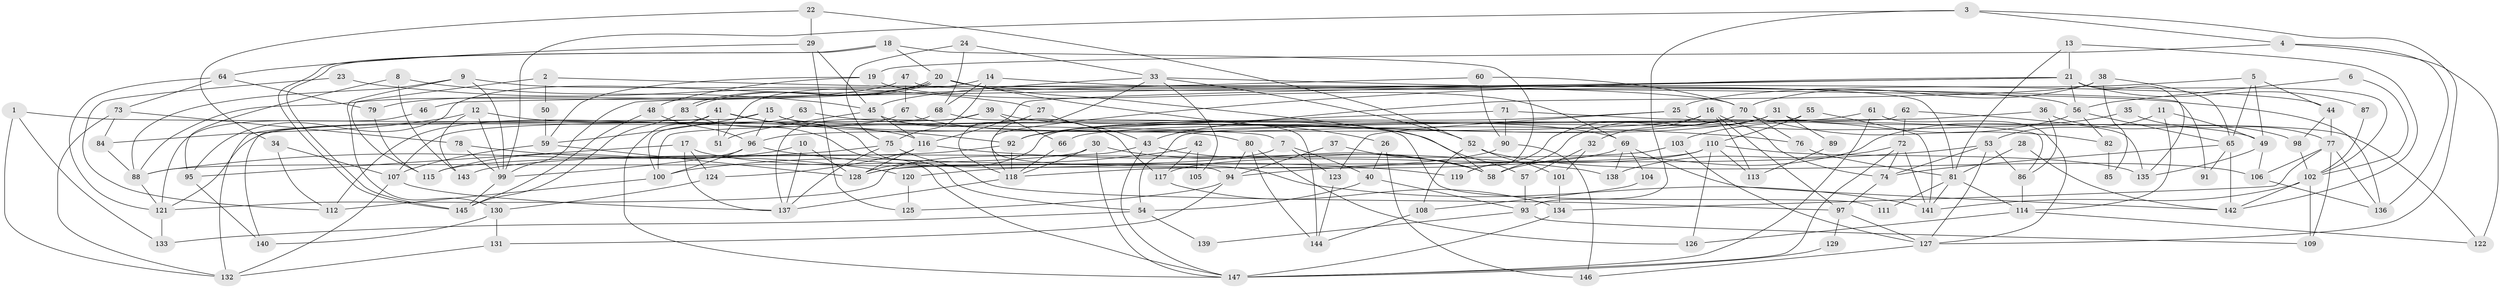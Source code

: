 // Generated by graph-tools (version 1.1) at 2025/15/03/09/25 04:15:05]
// undirected, 147 vertices, 294 edges
graph export_dot {
graph [start="1"]
  node [color=gray90,style=filled];
  1;
  2;
  3;
  4;
  5;
  6;
  7;
  8;
  9;
  10;
  11;
  12;
  13;
  14;
  15;
  16;
  17;
  18;
  19;
  20;
  21;
  22;
  23;
  24;
  25;
  26;
  27;
  28;
  29;
  30;
  31;
  32;
  33;
  34;
  35;
  36;
  37;
  38;
  39;
  40;
  41;
  42;
  43;
  44;
  45;
  46;
  47;
  48;
  49;
  50;
  51;
  52;
  53;
  54;
  55;
  56;
  57;
  58;
  59;
  60;
  61;
  62;
  63;
  64;
  65;
  66;
  67;
  68;
  69;
  70;
  71;
  72;
  73;
  74;
  75;
  76;
  77;
  78;
  79;
  80;
  81;
  82;
  83;
  84;
  85;
  86;
  87;
  88;
  89;
  90;
  91;
  92;
  93;
  94;
  95;
  96;
  97;
  98;
  99;
  100;
  101;
  102;
  103;
  104;
  105;
  106;
  107;
  108;
  109;
  110;
  111;
  112;
  113;
  114;
  115;
  116;
  117;
  118;
  119;
  120;
  121;
  122;
  123;
  124;
  125;
  126;
  127;
  128;
  129;
  130;
  131;
  132;
  133;
  134;
  135;
  136;
  137;
  138;
  139;
  140;
  141;
  142;
  143;
  144;
  145;
  146;
  147;
  1 -- 133;
  1 -- 132;
  1 -- 7;
  2 -- 136;
  2 -- 115;
  2 -- 50;
  3 -- 4;
  3 -- 127;
  3 -- 93;
  3 -- 99;
  4 -- 122;
  4 -- 19;
  4 -- 136;
  5 -- 49;
  5 -- 65;
  5 -- 25;
  5 -- 44;
  6 -- 102;
  6 -- 56;
  7 -- 123;
  7 -- 40;
  7 -- 128;
  8 -- 45;
  8 -- 95;
  8 -- 143;
  9 -- 99;
  9 -- 88;
  9 -- 70;
  9 -- 130;
  10 -- 128;
  10 -- 137;
  10 -- 115;
  11 -- 53;
  11 -- 114;
  11 -- 49;
  12 -- 99;
  12 -- 116;
  12 -- 84;
  12 -- 143;
  13 -- 81;
  13 -- 21;
  13 -- 142;
  14 -- 75;
  14 -- 44;
  14 -- 51;
  14 -- 68;
  15 -- 59;
  15 -- 96;
  15 -- 80;
  15 -- 111;
  15 -- 140;
  16 -- 96;
  16 -- 97;
  16 -- 32;
  16 -- 74;
  16 -- 113;
  17 -- 124;
  17 -- 137;
  17 -- 95;
  17 -- 141;
  18 -- 20;
  18 -- 145;
  18 -- 145;
  18 -- 119;
  19 -- 69;
  19 -- 59;
  19 -- 48;
  20 -- 58;
  20 -- 83;
  20 -- 83;
  20 -- 26;
  20 -- 56;
  20 -- 79;
  20 -- 95;
  21 -- 118;
  21 -- 56;
  21 -- 46;
  21 -- 87;
  21 -- 102;
  21 -- 116;
  21 -- 135;
  22 -- 52;
  22 -- 29;
  22 -- 34;
  23 -- 27;
  23 -- 112;
  24 -- 33;
  24 -- 68;
  24 -- 75;
  25 -- 92;
  25 -- 49;
  25 -- 123;
  26 -- 40;
  26 -- 146;
  27 -- 43;
  27 -- 118;
  28 -- 142;
  28 -- 81;
  29 -- 64;
  29 -- 45;
  29 -- 125;
  30 -- 88;
  30 -- 147;
  30 -- 58;
  30 -- 118;
  31 -- 92;
  31 -- 58;
  31 -- 89;
  31 -- 122;
  32 -- 101;
  32 -- 57;
  33 -- 45;
  33 -- 94;
  33 -- 52;
  33 -- 91;
  33 -- 105;
  34 -- 107;
  34 -- 112;
  35 -- 58;
  35 -- 77;
  36 -- 86;
  36 -- 54;
  36 -- 98;
  37 -- 94;
  37 -- 58;
  38 -- 70;
  38 -- 65;
  38 -- 43;
  38 -- 85;
  39 -- 137;
  39 -- 57;
  39 -- 66;
  39 -- 107;
  40 -- 93;
  40 -- 54;
  41 -- 147;
  41 -- 92;
  41 -- 51;
  41 -- 54;
  41 -- 132;
  42 -- 117;
  42 -- 100;
  42 -- 105;
  43 -- 147;
  43 -- 58;
  43 -- 121;
  44 -- 98;
  44 -- 77;
  45 -- 51;
  45 -- 116;
  45 -- 117;
  46 -- 121;
  47 -- 88;
  47 -- 67;
  47 -- 81;
  48 -- 96;
  48 -- 145;
  49 -- 106;
  49 -- 135;
  50 -- 59;
  52 -- 106;
  52 -- 101;
  52 -- 108;
  53 -- 86;
  53 -- 74;
  53 -- 94;
  53 -- 127;
  54 -- 133;
  54 -- 139;
  55 -- 110;
  55 -- 128;
  55 -- 141;
  56 -- 65;
  56 -- 82;
  56 -- 103;
  57 -- 93;
  59 -- 107;
  59 -- 128;
  60 -- 99;
  60 -- 70;
  60 -- 90;
  61 -- 66;
  61 -- 147;
  61 -- 127;
  62 -- 135;
  62 -- 72;
  62 -- 100;
  63 -- 76;
  63 -- 121;
  64 -- 79;
  64 -- 73;
  64 -- 121;
  65 -- 74;
  65 -- 142;
  65 -- 91;
  66 -- 118;
  67 -- 69;
  67 -- 112;
  68 -- 100;
  68 -- 144;
  69 -- 142;
  69 -- 118;
  69 -- 104;
  69 -- 138;
  70 -- 92;
  70 -- 76;
  70 -- 82;
  70 -- 119;
  71 -- 92;
  71 -- 90;
  71 -- 86;
  72 -- 141;
  72 -- 147;
  72 -- 74;
  72 -- 138;
  73 -- 78;
  73 -- 84;
  73 -- 132;
  74 -- 97;
  75 -- 97;
  75 -- 88;
  75 -- 137;
  76 -- 81;
  77 -- 136;
  77 -- 106;
  77 -- 109;
  77 -- 134;
  78 -- 120;
  78 -- 99;
  79 -- 115;
  80 -- 94;
  80 -- 126;
  80 -- 144;
  81 -- 141;
  81 -- 111;
  81 -- 114;
  82 -- 85;
  83 -- 145;
  83 -- 147;
  84 -- 88;
  86 -- 114;
  87 -- 102;
  88 -- 121;
  89 -- 113;
  90 -- 146;
  90 -- 120;
  92 -- 143;
  92 -- 118;
  93 -- 109;
  93 -- 139;
  94 -- 131;
  94 -- 125;
  95 -- 140;
  96 -- 119;
  96 -- 99;
  96 -- 100;
  97 -- 127;
  97 -- 129;
  98 -- 102;
  99 -- 145;
  100 -- 112;
  101 -- 134;
  102 -- 141;
  102 -- 109;
  102 -- 142;
  103 -- 127;
  103 -- 115;
  104 -- 108;
  106 -- 136;
  107 -- 132;
  107 -- 137;
  108 -- 144;
  110 -- 135;
  110 -- 128;
  110 -- 113;
  110 -- 117;
  110 -- 126;
  114 -- 126;
  114 -- 122;
  116 -- 138;
  116 -- 124;
  116 -- 128;
  117 -- 134;
  118 -- 137;
  120 -- 125;
  121 -- 133;
  123 -- 144;
  124 -- 130;
  127 -- 146;
  129 -- 147;
  130 -- 140;
  130 -- 131;
  131 -- 132;
  134 -- 147;
}
